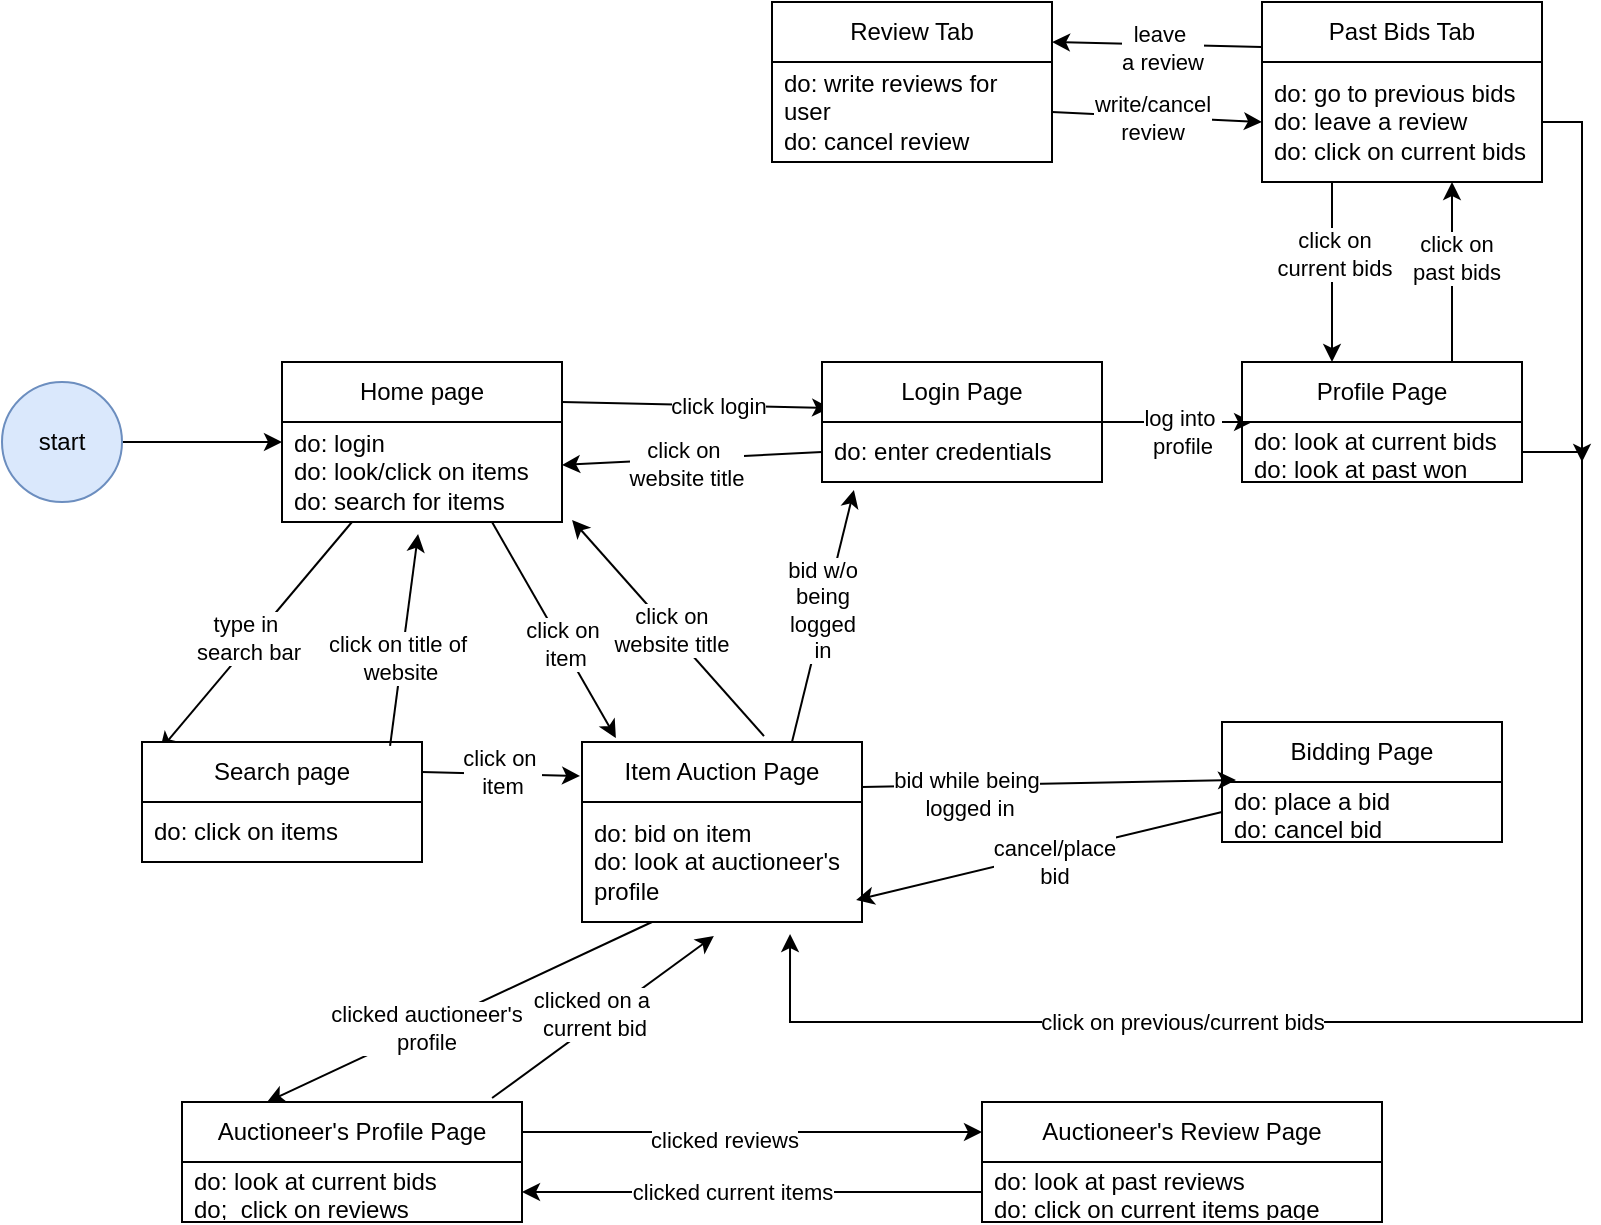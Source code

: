 <mxfile version="25.0.3">
  <diagram name="Page-1" id="1agGkvTVeX4yUtNEQBFE">
    <mxGraphModel dx="1050" dy="735" grid="1" gridSize="10" guides="1" tooltips="1" connect="1" arrows="1" fold="1" page="1" pageScale="1" pageWidth="850" pageHeight="1100" math="0" shadow="0">
      <root>
        <mxCell id="0" />
        <mxCell id="1" parent="0" />
        <mxCell id="4tzwzw1R5gHsPZP4VIoO-2" style="edgeStyle=orthogonalEdgeStyle;rounded=0;orthogonalLoop=1;jettySize=auto;html=1;exitX=1;exitY=0.5;exitDx=0;exitDy=0;" parent="1" source="4tzwzw1R5gHsPZP4VIoO-1" target="4tzwzw1R5gHsPZP4VIoO-3" edge="1">
          <mxGeometry relative="1" as="geometry">
            <mxPoint x="240" y="360" as="targetPoint" />
          </mxGeometry>
        </mxCell>
        <mxCell id="4tzwzw1R5gHsPZP4VIoO-1" value="start" style="ellipse;whiteSpace=wrap;html=1;aspect=fixed;fillColor=#dae8fc;strokeColor=#6c8ebf;" parent="1" vertex="1">
          <mxGeometry x="40" y="330" width="60" height="60" as="geometry" />
        </mxCell>
        <mxCell id="4tzwzw1R5gHsPZP4VIoO-29" style="edgeStyle=none;rounded=0;orthogonalLoop=1;jettySize=auto;html=1;exitX=0.25;exitY=1;exitDx=0;exitDy=0;entryX=0.064;entryY=0.067;entryDx=0;entryDy=0;entryPerimeter=0;" parent="1" source="4tzwzw1R5gHsPZP4VIoO-3" target="4tzwzw1R5gHsPZP4VIoO-9" edge="1">
          <mxGeometry relative="1" as="geometry" />
        </mxCell>
        <mxCell id="4tzwzw1R5gHsPZP4VIoO-31" value="&lt;div&gt;type in&amp;nbsp;&lt;/div&gt;&lt;div&gt;search bar&lt;/div&gt;" style="edgeLabel;html=1;align=center;verticalAlign=middle;resizable=0;points=[];" parent="4tzwzw1R5gHsPZP4VIoO-29" vertex="1" connectable="0">
          <mxGeometry x="0.046" y="-3" relative="1" as="geometry">
            <mxPoint as="offset" />
          </mxGeometry>
        </mxCell>
        <mxCell id="4tzwzw1R5gHsPZP4VIoO-30" style="edgeStyle=none;rounded=0;orthogonalLoop=1;jettySize=auto;html=1;exitX=0.75;exitY=1;exitDx=0;exitDy=0;entryX=0.121;entryY=-0.022;entryDx=0;entryDy=0;entryPerimeter=0;" parent="1" source="4tzwzw1R5gHsPZP4VIoO-3" target="4tzwzw1R5gHsPZP4VIoO-11" edge="1">
          <mxGeometry relative="1" as="geometry" />
        </mxCell>
        <mxCell id="4tzwzw1R5gHsPZP4VIoO-38" value="&lt;div&gt;click on&lt;/div&gt;&lt;div&gt;&amp;nbsp;item&lt;/div&gt;" style="edgeLabel;html=1;align=center;verticalAlign=middle;resizable=0;points=[];" parent="4tzwzw1R5gHsPZP4VIoO-30" vertex="1" connectable="0">
          <mxGeometry x="0.127" relative="1" as="geometry">
            <mxPoint as="offset" />
          </mxGeometry>
        </mxCell>
        <mxCell id="4tzwzw1R5gHsPZP4VIoO-41" style="edgeStyle=none;rounded=0;orthogonalLoop=1;jettySize=auto;html=1;exitX=1;exitY=0.25;exitDx=0;exitDy=0;entryX=0.029;entryY=0.383;entryDx=0;entryDy=0;entryPerimeter=0;" parent="1" source="4tzwzw1R5gHsPZP4VIoO-3" target="4tzwzw1R5gHsPZP4VIoO-13" edge="1">
          <mxGeometry relative="1" as="geometry" />
        </mxCell>
        <mxCell id="4tzwzw1R5gHsPZP4VIoO-42" value="click login" style="edgeLabel;html=1;align=center;verticalAlign=middle;resizable=0;points=[];" parent="4tzwzw1R5gHsPZP4VIoO-41" vertex="1" connectable="0">
          <mxGeometry x="0.164" relative="1" as="geometry">
            <mxPoint as="offset" />
          </mxGeometry>
        </mxCell>
        <mxCell id="4tzwzw1R5gHsPZP4VIoO-3" value="Home page" style="swimlane;fontStyle=0;childLayout=stackLayout;horizontal=1;startSize=30;horizontalStack=0;resizeParent=1;resizeParentMax=0;resizeLast=0;collapsible=1;marginBottom=0;whiteSpace=wrap;html=1;" parent="1" vertex="1">
          <mxGeometry x="180" y="320" width="140" height="80" as="geometry" />
        </mxCell>
        <mxCell id="4tzwzw1R5gHsPZP4VIoO-9" value="Search page" style="swimlane;fontStyle=0;childLayout=stackLayout;horizontal=1;startSize=30;horizontalStack=0;resizeParent=1;resizeParentMax=0;resizeLast=0;collapsible=1;marginBottom=0;whiteSpace=wrap;html=1;" parent="1" vertex="1">
          <mxGeometry x="110" y="510" width="140" height="60" as="geometry" />
        </mxCell>
        <mxCell id="4tzwzw1R5gHsPZP4VIoO-10" value="do: click on items" style="text;strokeColor=none;fillColor=none;align=left;verticalAlign=middle;spacingLeft=4;spacingRight=4;overflow=hidden;points=[[0,0.5],[1,0.5]];portConstraint=eastwest;rotatable=0;whiteSpace=wrap;html=1;" parent="4tzwzw1R5gHsPZP4VIoO-9" vertex="1">
          <mxGeometry y="30" width="140" height="30" as="geometry" />
        </mxCell>
        <mxCell id="4tzwzw1R5gHsPZP4VIoO-69" style="edgeStyle=none;rounded=0;orthogonalLoop=1;jettySize=auto;html=1;exitX=0.25;exitY=1;exitDx=0;exitDy=0;entryX=0.25;entryY=0;entryDx=0;entryDy=0;" parent="1" source="4tzwzw1R5gHsPZP4VIoO-11" target="4tzwzw1R5gHsPZP4VIoO-17" edge="1">
          <mxGeometry relative="1" as="geometry" />
        </mxCell>
        <mxCell id="4tzwzw1R5gHsPZP4VIoO-71" value="&lt;div&gt;clicked auctioneer&#39;s&lt;/div&gt;&lt;div&gt;profile&lt;br&gt;&lt;/div&gt;" style="edgeLabel;html=1;align=center;verticalAlign=middle;resizable=0;points=[];" parent="4tzwzw1R5gHsPZP4VIoO-69" vertex="1" connectable="0">
          <mxGeometry x="0.183" relative="1" as="geometry">
            <mxPoint as="offset" />
          </mxGeometry>
        </mxCell>
        <mxCell id="4tzwzw1R5gHsPZP4VIoO-11" value="Item Auction Page" style="swimlane;fontStyle=0;childLayout=stackLayout;horizontal=1;startSize=30;horizontalStack=0;resizeParent=1;resizeParentMax=0;resizeLast=0;collapsible=1;marginBottom=0;whiteSpace=wrap;html=1;" parent="1" vertex="1">
          <mxGeometry x="330" y="510" width="140" height="90" as="geometry" />
        </mxCell>
        <mxCell id="4tzwzw1R5gHsPZP4VIoO-12" value="&lt;div&gt;do: bid on item&lt;/div&gt;&lt;div&gt;do: look at auctioneer&#39;s profile&lt;br&gt;&lt;/div&gt;" style="text;strokeColor=none;fillColor=none;align=left;verticalAlign=middle;spacingLeft=4;spacingRight=4;overflow=hidden;points=[[0,0.5],[1,0.5]];portConstraint=eastwest;rotatable=0;whiteSpace=wrap;html=1;" parent="4tzwzw1R5gHsPZP4VIoO-11" vertex="1">
          <mxGeometry y="30" width="140" height="60" as="geometry" />
        </mxCell>
        <mxCell id="4tzwzw1R5gHsPZP4VIoO-45" style="edgeStyle=none;rounded=0;orthogonalLoop=1;jettySize=auto;html=1;exitX=1;exitY=0.5;exitDx=0;exitDy=0;entryX=0.036;entryY=0;entryDx=0;entryDy=0;entryPerimeter=0;" parent="1" source="4tzwzw1R5gHsPZP4VIoO-13" target="4tzwzw1R5gHsPZP4VIoO-22" edge="1">
          <mxGeometry relative="1" as="geometry" />
        </mxCell>
        <mxCell id="4tzwzw1R5gHsPZP4VIoO-48" value="&lt;div&gt;log into&amp;nbsp;&lt;/div&gt;&lt;div&gt;profile&lt;/div&gt;" style="edgeLabel;html=1;align=center;verticalAlign=middle;resizable=0;points=[];" parent="4tzwzw1R5gHsPZP4VIoO-45" vertex="1" connectable="0">
          <mxGeometry x="0.066" y="-5" relative="1" as="geometry">
            <mxPoint as="offset" />
          </mxGeometry>
        </mxCell>
        <mxCell id="4tzwzw1R5gHsPZP4VIoO-13" value="Login Page" style="swimlane;fontStyle=0;childLayout=stackLayout;horizontal=1;startSize=30;horizontalStack=0;resizeParent=1;resizeParentMax=0;resizeLast=0;collapsible=1;marginBottom=0;whiteSpace=wrap;html=1;" parent="1" vertex="1">
          <mxGeometry x="450" y="320" width="140" height="60" as="geometry" />
        </mxCell>
        <mxCell id="4tzwzw1R5gHsPZP4VIoO-14" value="do: enter credentials" style="text;strokeColor=none;fillColor=none;align=left;verticalAlign=middle;spacingLeft=4;spacingRight=4;overflow=hidden;points=[[0,0.5],[1,0.5]];portConstraint=eastwest;rotatable=0;whiteSpace=wrap;html=1;" parent="4tzwzw1R5gHsPZP4VIoO-13" vertex="1">
          <mxGeometry y="30" width="140" height="30" as="geometry" />
        </mxCell>
        <mxCell id="4tzwzw1R5gHsPZP4VIoO-15" value="Bidding Page" style="swimlane;fontStyle=0;childLayout=stackLayout;horizontal=1;startSize=30;horizontalStack=0;resizeParent=1;resizeParentMax=0;resizeLast=0;collapsible=1;marginBottom=0;whiteSpace=wrap;html=1;" parent="1" vertex="1">
          <mxGeometry x="650" y="500" width="140" height="60" as="geometry" />
        </mxCell>
        <mxCell id="4tzwzw1R5gHsPZP4VIoO-16" value="&lt;div&gt;do: place a bid&lt;/div&gt;&lt;div&gt;do: cancel bid&lt;br&gt;&lt;/div&gt;" style="text;strokeColor=none;fillColor=none;align=left;verticalAlign=middle;spacingLeft=4;spacingRight=4;overflow=hidden;points=[[0,0.5],[1,0.5]];portConstraint=eastwest;rotatable=0;whiteSpace=wrap;html=1;" parent="4tzwzw1R5gHsPZP4VIoO-15" vertex="1">
          <mxGeometry y="30" width="140" height="30" as="geometry" />
        </mxCell>
        <mxCell id="4tzwzw1R5gHsPZP4VIoO-73" style="edgeStyle=none;rounded=0;orthogonalLoop=1;jettySize=auto;html=1;exitX=1;exitY=0.25;exitDx=0;exitDy=0;entryX=0;entryY=0.25;entryDx=0;entryDy=0;" parent="1" source="4tzwzw1R5gHsPZP4VIoO-17" target="4tzwzw1R5gHsPZP4VIoO-19" edge="1">
          <mxGeometry relative="1" as="geometry" />
        </mxCell>
        <mxCell id="4tzwzw1R5gHsPZP4VIoO-74" value="clicked reviews" style="edgeLabel;html=1;align=center;verticalAlign=middle;resizable=0;points=[];" parent="4tzwzw1R5gHsPZP4VIoO-73" vertex="1" connectable="0">
          <mxGeometry x="-0.122" y="-4" relative="1" as="geometry">
            <mxPoint as="offset" />
          </mxGeometry>
        </mxCell>
        <mxCell id="4tzwzw1R5gHsPZP4VIoO-17" value="Auctioneer&#39;s Profile Page" style="swimlane;fontStyle=0;childLayout=stackLayout;horizontal=1;startSize=30;horizontalStack=0;resizeParent=1;resizeParentMax=0;resizeLast=0;collapsible=1;marginBottom=0;whiteSpace=wrap;html=1;" parent="1" vertex="1">
          <mxGeometry x="130" y="690" width="170" height="60" as="geometry" />
        </mxCell>
        <mxCell id="4tzwzw1R5gHsPZP4VIoO-18" value="&lt;div&gt;do: look at current bids&lt;/div&gt;&lt;div&gt;do;&amp;nbsp; click on reviews&lt;br&gt;&lt;/div&gt;" style="text;strokeColor=none;fillColor=none;align=left;verticalAlign=middle;spacingLeft=4;spacingRight=4;overflow=hidden;points=[[0,0.5],[1,0.5]];portConstraint=eastwest;rotatable=0;whiteSpace=wrap;html=1;" parent="4tzwzw1R5gHsPZP4VIoO-17" vertex="1">
          <mxGeometry y="30" width="170" height="30" as="geometry" />
        </mxCell>
        <mxCell id="4tzwzw1R5gHsPZP4VIoO-75" style="edgeStyle=none;rounded=0;orthogonalLoop=1;jettySize=auto;html=1;exitX=0;exitY=0.75;exitDx=0;exitDy=0;entryX=1;entryY=0.5;entryDx=0;entryDy=0;" parent="1" source="4tzwzw1R5gHsPZP4VIoO-19" target="4tzwzw1R5gHsPZP4VIoO-18" edge="1">
          <mxGeometry relative="1" as="geometry" />
        </mxCell>
        <mxCell id="4tzwzw1R5gHsPZP4VIoO-76" value="clicked current items" style="edgeLabel;html=1;align=center;verticalAlign=middle;resizable=0;points=[];" parent="4tzwzw1R5gHsPZP4VIoO-75" vertex="1" connectable="0">
          <mxGeometry x="0.087" relative="1" as="geometry">
            <mxPoint as="offset" />
          </mxGeometry>
        </mxCell>
        <mxCell id="4tzwzw1R5gHsPZP4VIoO-19" value="Auctioneer&#39;s Review Page" style="swimlane;fontStyle=0;childLayout=stackLayout;horizontal=1;startSize=30;horizontalStack=0;resizeParent=1;resizeParentMax=0;resizeLast=0;collapsible=1;marginBottom=0;whiteSpace=wrap;html=1;" parent="1" vertex="1">
          <mxGeometry x="530" y="690" width="200" height="60" as="geometry" />
        </mxCell>
        <mxCell id="4tzwzw1R5gHsPZP4VIoO-20" value="&lt;div&gt;do: look at past reviews&lt;/div&gt;&lt;div&gt;do: click on current items page&lt;br&gt;&lt;/div&gt;" style="text;strokeColor=none;fillColor=none;align=left;verticalAlign=middle;spacingLeft=4;spacingRight=4;overflow=hidden;points=[[0,0.5],[1,0.5]];portConstraint=eastwest;rotatable=0;whiteSpace=wrap;html=1;" parent="4tzwzw1R5gHsPZP4VIoO-19" vertex="1">
          <mxGeometry y="30" width="200" height="30" as="geometry" />
        </mxCell>
        <mxCell id="4tzwzw1R5gHsPZP4VIoO-78" style="edgeStyle=none;rounded=0;orthogonalLoop=1;jettySize=auto;html=1;exitX=1;exitY=0.75;exitDx=0;exitDy=0;entryX=0.743;entryY=1.1;entryDx=0;entryDy=0;entryPerimeter=0;" parent="1" source="4tzwzw1R5gHsPZP4VIoO-21" target="4tzwzw1R5gHsPZP4VIoO-12" edge="1">
          <mxGeometry relative="1" as="geometry">
            <mxPoint x="430" y="630" as="targetPoint" />
            <Array as="points">
              <mxPoint x="830" y="365" />
              <mxPoint x="830" y="650" />
              <mxPoint x="434" y="650" />
            </Array>
          </mxGeometry>
        </mxCell>
        <mxCell id="4tzwzw1R5gHsPZP4VIoO-80" value="click on previous/current bids" style="edgeLabel;html=1;align=center;verticalAlign=middle;resizable=0;points=[];" parent="4tzwzw1R5gHsPZP4VIoO-78" vertex="1" connectable="0">
          <mxGeometry x="0.33" y="6" relative="1" as="geometry">
            <mxPoint x="-13" y="-6" as="offset" />
          </mxGeometry>
        </mxCell>
        <mxCell id="4tzwzw1R5gHsPZP4VIoO-21" value="Profile Page" style="swimlane;fontStyle=0;childLayout=stackLayout;horizontal=1;startSize=30;horizontalStack=0;resizeParent=1;resizeParentMax=0;resizeLast=0;collapsible=1;marginBottom=0;whiteSpace=wrap;html=1;" parent="1" vertex="1">
          <mxGeometry x="660" y="320" width="140" height="60" as="geometry" />
        </mxCell>
        <mxCell id="4tzwzw1R5gHsPZP4VIoO-22" value="&lt;div&gt;do: look at current bids&lt;/div&gt;&lt;div&gt;do: look at past won bids&lt;br&gt;&lt;/div&gt;" style="text;strokeColor=none;fillColor=none;align=left;verticalAlign=middle;spacingLeft=4;spacingRight=4;overflow=hidden;points=[[0,0.5],[1,0.5]];portConstraint=eastwest;rotatable=0;whiteSpace=wrap;html=1;" parent="4tzwzw1R5gHsPZP4VIoO-21" vertex="1">
          <mxGeometry y="30" width="140" height="30" as="geometry" />
        </mxCell>
        <mxCell id="4tzwzw1R5gHsPZP4VIoO-23" value="Review Tab" style="swimlane;fontStyle=0;childLayout=stackLayout;horizontal=1;startSize=30;horizontalStack=0;resizeParent=1;resizeParentMax=0;resizeLast=0;collapsible=1;marginBottom=0;whiteSpace=wrap;html=1;" parent="1" vertex="1">
          <mxGeometry x="425" y="140" width="140" height="80" as="geometry" />
        </mxCell>
        <mxCell id="4tzwzw1R5gHsPZP4VIoO-24" value="&lt;div&gt;do: write reviews for user&lt;/div&gt;&lt;div&gt;do: cancel review &lt;br&gt;&lt;/div&gt;" style="text;strokeColor=none;fillColor=none;align=left;verticalAlign=middle;spacingLeft=4;spacingRight=4;overflow=hidden;points=[[0,0.5],[1,0.5]];portConstraint=eastwest;rotatable=0;whiteSpace=wrap;html=1;" parent="4tzwzw1R5gHsPZP4VIoO-23" vertex="1">
          <mxGeometry y="30" width="140" height="50" as="geometry" />
        </mxCell>
        <mxCell id="4tzwzw1R5gHsPZP4VIoO-50" style="edgeStyle=none;rounded=0;orthogonalLoop=1;jettySize=auto;html=1;exitX=0;exitY=0.25;exitDx=0;exitDy=0;entryX=1;entryY=0.25;entryDx=0;entryDy=0;" parent="1" source="4tzwzw1R5gHsPZP4VIoO-25" target="4tzwzw1R5gHsPZP4VIoO-23" edge="1">
          <mxGeometry relative="1" as="geometry" />
        </mxCell>
        <mxCell id="4tzwzw1R5gHsPZP4VIoO-55" value="&lt;div&gt;leave&amp;nbsp;&lt;/div&gt;&lt;div&gt;a review&lt;/div&gt;" style="edgeLabel;html=1;align=center;verticalAlign=middle;resizable=0;points=[];" parent="4tzwzw1R5gHsPZP4VIoO-50" vertex="1" connectable="0">
          <mxGeometry x="0.39" y="2" relative="1" as="geometry">
            <mxPoint x="23" as="offset" />
          </mxGeometry>
        </mxCell>
        <mxCell id="4tzwzw1R5gHsPZP4VIoO-25" value="Past Bids Tab" style="swimlane;fontStyle=0;childLayout=stackLayout;horizontal=1;startSize=30;horizontalStack=0;resizeParent=1;resizeParentMax=0;resizeLast=0;collapsible=1;marginBottom=0;whiteSpace=wrap;html=1;" parent="1" vertex="1">
          <mxGeometry x="670" y="140" width="140" height="90" as="geometry" />
        </mxCell>
        <mxCell id="4tzwzw1R5gHsPZP4VIoO-79" style="edgeStyle=none;rounded=0;orthogonalLoop=1;jettySize=auto;html=1;exitX=1;exitY=0.5;exitDx=0;exitDy=0;" parent="4tzwzw1R5gHsPZP4VIoO-25" source="4tzwzw1R5gHsPZP4VIoO-26" edge="1">
          <mxGeometry relative="1" as="geometry">
            <mxPoint x="160" y="230" as="targetPoint" />
            <Array as="points">
              <mxPoint x="160" y="60" />
            </Array>
          </mxGeometry>
        </mxCell>
        <mxCell id="4tzwzw1R5gHsPZP4VIoO-26" value="&lt;div&gt;do: go to previous bids&lt;/div&gt;&lt;div&gt;do: leave a review&lt;/div&gt;&lt;div&gt;do: click on current bids&lt;br&gt;&lt;/div&gt;" style="text;strokeColor=none;fillColor=none;align=left;verticalAlign=middle;spacingLeft=4;spacingRight=4;overflow=hidden;points=[[0,0.5],[1,0.5]];portConstraint=eastwest;rotatable=0;whiteSpace=wrap;html=1;" parent="4tzwzw1R5gHsPZP4VIoO-25" vertex="1">
          <mxGeometry y="30" width="140" height="60" as="geometry" />
        </mxCell>
        <mxCell id="4tzwzw1R5gHsPZP4VIoO-4" value="&lt;div&gt;do: login&lt;/div&gt;&lt;div&gt;do: look/click on items&lt;/div&gt;&lt;div&gt;do: search for items&lt;br&gt;&lt;/div&gt;" style="text;strokeColor=none;fillColor=none;align=left;verticalAlign=middle;spacingLeft=4;spacingRight=4;overflow=hidden;points=[[0,0.5],[1,0.5]];portConstraint=eastwest;rotatable=0;whiteSpace=wrap;html=1;" parent="1" vertex="1">
          <mxGeometry x="180" y="350" width="140" height="50" as="geometry" />
        </mxCell>
        <mxCell id="4tzwzw1R5gHsPZP4VIoO-33" style="edgeStyle=none;rounded=0;orthogonalLoop=1;jettySize=auto;html=1;exitX=0.886;exitY=0.033;exitDx=0;exitDy=0;entryX=0.486;entryY=1.12;entryDx=0;entryDy=0;entryPerimeter=0;exitPerimeter=0;" parent="1" source="4tzwzw1R5gHsPZP4VIoO-9" target="4tzwzw1R5gHsPZP4VIoO-4" edge="1">
          <mxGeometry relative="1" as="geometry" />
        </mxCell>
        <mxCell id="4tzwzw1R5gHsPZP4VIoO-35" value="&lt;div&gt;click on title of&amp;nbsp;&lt;/div&gt;&lt;div&gt;website&lt;/div&gt;" style="edgeLabel;html=1;align=center;verticalAlign=middle;resizable=0;points=[];" parent="4tzwzw1R5gHsPZP4VIoO-33" vertex="1" connectable="0">
          <mxGeometry x="-0.18" y="1" relative="1" as="geometry">
            <mxPoint as="offset" />
          </mxGeometry>
        </mxCell>
        <mxCell id="4tzwzw1R5gHsPZP4VIoO-37" style="edgeStyle=none;rounded=0;orthogonalLoop=1;jettySize=auto;html=1;exitX=0.65;exitY=-0.033;exitDx=0;exitDy=0;entryX=1.036;entryY=0.98;entryDx=0;entryDy=0;entryPerimeter=0;exitPerimeter=0;" parent="1" source="4tzwzw1R5gHsPZP4VIoO-11" target="4tzwzw1R5gHsPZP4VIoO-4" edge="1">
          <mxGeometry relative="1" as="geometry" />
        </mxCell>
        <mxCell id="4tzwzw1R5gHsPZP4VIoO-39" value="&lt;div&gt;click on&amp;nbsp;&lt;/div&gt;&lt;div&gt;website title&amp;nbsp; &lt;/div&gt;" style="edgeLabel;html=1;align=center;verticalAlign=middle;resizable=0;points=[];" parent="4tzwzw1R5gHsPZP4VIoO-37" vertex="1" connectable="0">
          <mxGeometry x="-0.031" y="-2" relative="1" as="geometry">
            <mxPoint as="offset" />
          </mxGeometry>
        </mxCell>
        <mxCell id="4tzwzw1R5gHsPZP4VIoO-43" style="edgeStyle=none;rounded=0;orthogonalLoop=1;jettySize=auto;html=1;exitX=0;exitY=0.5;exitDx=0;exitDy=0;" parent="1" source="4tzwzw1R5gHsPZP4VIoO-14" target="4tzwzw1R5gHsPZP4VIoO-4" edge="1">
          <mxGeometry relative="1" as="geometry" />
        </mxCell>
        <mxCell id="4tzwzw1R5gHsPZP4VIoO-44" value="&lt;div&gt;click on&amp;nbsp;&lt;/div&gt;&lt;div&gt;website title&lt;/div&gt;" style="edgeLabel;html=1;align=center;verticalAlign=middle;resizable=0;points=[];" parent="4tzwzw1R5gHsPZP4VIoO-43" vertex="1" connectable="0">
          <mxGeometry x="0.047" y="2" relative="1" as="geometry">
            <mxPoint as="offset" />
          </mxGeometry>
        </mxCell>
        <mxCell id="4tzwzw1R5gHsPZP4VIoO-49" style="edgeStyle=none;rounded=0;orthogonalLoop=1;jettySize=auto;html=1;exitX=0.25;exitY=1;exitDx=0;exitDy=0;" parent="1" source="4tzwzw1R5gHsPZP4VIoO-25" edge="1">
          <mxGeometry relative="1" as="geometry">
            <mxPoint x="705" y="320" as="targetPoint" />
          </mxGeometry>
        </mxCell>
        <mxCell id="4tzwzw1R5gHsPZP4VIoO-53" value="&lt;div&gt;click on &lt;br&gt;&lt;/div&gt;&lt;div&gt;current bids&lt;br&gt;&lt;/div&gt;" style="edgeLabel;html=1;align=center;verticalAlign=middle;resizable=0;points=[];" parent="4tzwzw1R5gHsPZP4VIoO-49" vertex="1" connectable="0">
          <mxGeometry x="-0.2" y="1" relative="1" as="geometry">
            <mxPoint as="offset" />
          </mxGeometry>
        </mxCell>
        <mxCell id="4tzwzw1R5gHsPZP4VIoO-52" style="edgeStyle=none;rounded=0;orthogonalLoop=1;jettySize=auto;html=1;exitX=0.75;exitY=0;exitDx=0;exitDy=0;" parent="1" source="4tzwzw1R5gHsPZP4VIoO-21" edge="1">
          <mxGeometry relative="1" as="geometry">
            <mxPoint x="765" y="320" as="sourcePoint" />
            <mxPoint x="765" y="230" as="targetPoint" />
          </mxGeometry>
        </mxCell>
        <mxCell id="4tzwzw1R5gHsPZP4VIoO-54" value="&lt;div&gt;click on&lt;/div&gt;&lt;div&gt;past bids&lt;br&gt;&lt;/div&gt;" style="edgeLabel;html=1;align=center;verticalAlign=middle;resizable=0;points=[];" parent="4tzwzw1R5gHsPZP4VIoO-52" vertex="1" connectable="0">
          <mxGeometry x="0.156" y="-2" relative="1" as="geometry">
            <mxPoint as="offset" />
          </mxGeometry>
        </mxCell>
        <mxCell id="4tzwzw1R5gHsPZP4VIoO-56" style="edgeStyle=none;rounded=0;orthogonalLoop=1;jettySize=auto;html=1;exitX=1;exitY=0.5;exitDx=0;exitDy=0;entryX=0;entryY=0.5;entryDx=0;entryDy=0;" parent="1" source="4tzwzw1R5gHsPZP4VIoO-24" target="4tzwzw1R5gHsPZP4VIoO-26" edge="1">
          <mxGeometry relative="1" as="geometry" />
        </mxCell>
        <mxCell id="4tzwzw1R5gHsPZP4VIoO-57" value="&lt;div&gt;write/cancel&lt;/div&gt;&lt;div&gt;review&lt;br&gt;&lt;/div&gt;" style="edgeLabel;html=1;align=center;verticalAlign=middle;resizable=0;points=[];" parent="4tzwzw1R5gHsPZP4VIoO-56" vertex="1" connectable="0">
          <mxGeometry x="-0.048" relative="1" as="geometry">
            <mxPoint as="offset" />
          </mxGeometry>
        </mxCell>
        <mxCell id="4tzwzw1R5gHsPZP4VIoO-58" style="edgeStyle=none;rounded=0;orthogonalLoop=1;jettySize=auto;html=1;exitX=0.75;exitY=0;exitDx=0;exitDy=0;entryX=0.114;entryY=1.133;entryDx=0;entryDy=0;entryPerimeter=0;" parent="1" source="4tzwzw1R5gHsPZP4VIoO-11" target="4tzwzw1R5gHsPZP4VIoO-14" edge="1">
          <mxGeometry relative="1" as="geometry" />
        </mxCell>
        <mxCell id="4tzwzw1R5gHsPZP4VIoO-60" value="&lt;div&gt;bid w/o&lt;/div&gt;&lt;div&gt;being&lt;/div&gt;&lt;div&gt;logged&lt;/div&gt;&lt;div&gt;in&lt;br&gt;&lt;/div&gt;" style="edgeLabel;html=1;align=center;verticalAlign=middle;resizable=0;points=[];" parent="4tzwzw1R5gHsPZP4VIoO-58" vertex="1" connectable="0">
          <mxGeometry x="0.043" y="1" relative="1" as="geometry">
            <mxPoint as="offset" />
          </mxGeometry>
        </mxCell>
        <mxCell id="4tzwzw1R5gHsPZP4VIoO-63" style="edgeStyle=none;rounded=0;orthogonalLoop=1;jettySize=auto;html=1;exitX=1;exitY=0.25;exitDx=0;exitDy=0;entryX=0.05;entryY=-0.033;entryDx=0;entryDy=0;entryPerimeter=0;" parent="1" source="4tzwzw1R5gHsPZP4VIoO-11" target="4tzwzw1R5gHsPZP4VIoO-16" edge="1">
          <mxGeometry relative="1" as="geometry" />
        </mxCell>
        <mxCell id="4tzwzw1R5gHsPZP4VIoO-65" value="&lt;div&gt;bid while being&lt;/div&gt;&lt;div&gt;&amp;nbsp;logged in&lt;br&gt;&lt;/div&gt;" style="edgeLabel;html=1;align=center;verticalAlign=middle;resizable=0;points=[];" parent="4tzwzw1R5gHsPZP4VIoO-63" vertex="1" connectable="0">
          <mxGeometry x="-0.445" y="-4" relative="1" as="geometry">
            <mxPoint as="offset" />
          </mxGeometry>
        </mxCell>
        <mxCell id="4tzwzw1R5gHsPZP4VIoO-64" style="edgeStyle=none;rounded=0;orthogonalLoop=1;jettySize=auto;html=1;exitX=0;exitY=0.5;exitDx=0;exitDy=0;entryX=0.979;entryY=0.817;entryDx=0;entryDy=0;entryPerimeter=0;" parent="1" source="4tzwzw1R5gHsPZP4VIoO-16" target="4tzwzw1R5gHsPZP4VIoO-12" edge="1">
          <mxGeometry relative="1" as="geometry" />
        </mxCell>
        <mxCell id="4tzwzw1R5gHsPZP4VIoO-66" value="&lt;div&gt;cancel/place &lt;br&gt;&lt;/div&gt;&lt;div&gt;bid&lt;br&gt;&lt;/div&gt;" style="edgeLabel;html=1;align=center;verticalAlign=middle;resizable=0;points=[];" parent="4tzwzw1R5gHsPZP4VIoO-64" vertex="1" connectable="0">
          <mxGeometry x="-0.25" y="-2" relative="1" as="geometry">
            <mxPoint x="-15" y="10" as="offset" />
          </mxGeometry>
        </mxCell>
        <mxCell id="4tzwzw1R5gHsPZP4VIoO-67" style="edgeStyle=none;rounded=0;orthogonalLoop=1;jettySize=auto;html=1;exitX=1;exitY=0.25;exitDx=0;exitDy=0;entryX=-0.007;entryY=0.189;entryDx=0;entryDy=0;entryPerimeter=0;" parent="1" source="4tzwzw1R5gHsPZP4VIoO-9" target="4tzwzw1R5gHsPZP4VIoO-11" edge="1">
          <mxGeometry relative="1" as="geometry" />
        </mxCell>
        <mxCell id="4tzwzw1R5gHsPZP4VIoO-68" value="&lt;div&gt;click on&amp;nbsp;&lt;/div&gt;&lt;div&gt;item&lt;/div&gt;" style="edgeLabel;html=1;align=center;verticalAlign=middle;resizable=0;points=[];" parent="4tzwzw1R5gHsPZP4VIoO-67" vertex="1" connectable="0">
          <mxGeometry x="-0.368" y="1" relative="1" as="geometry">
            <mxPoint x="15" as="offset" />
          </mxGeometry>
        </mxCell>
        <mxCell id="4tzwzw1R5gHsPZP4VIoO-70" style="edgeStyle=none;rounded=0;orthogonalLoop=1;jettySize=auto;html=1;exitX=0.912;exitY=-0.033;exitDx=0;exitDy=0;entryX=0.471;entryY=1.117;entryDx=0;entryDy=0;entryPerimeter=0;exitPerimeter=0;" parent="1" source="4tzwzw1R5gHsPZP4VIoO-17" target="4tzwzw1R5gHsPZP4VIoO-12" edge="1">
          <mxGeometry relative="1" as="geometry" />
        </mxCell>
        <mxCell id="4tzwzw1R5gHsPZP4VIoO-72" value="&lt;div&gt;clicked on a&amp;nbsp;&lt;/div&gt;&lt;div&gt;current bid&lt;br&gt;&lt;/div&gt;" style="edgeLabel;html=1;align=center;verticalAlign=middle;resizable=0;points=[];" parent="4tzwzw1R5gHsPZP4VIoO-70" vertex="1" connectable="0">
          <mxGeometry x="-0.031" y="5" relative="1" as="geometry">
            <mxPoint y="1" as="offset" />
          </mxGeometry>
        </mxCell>
      </root>
    </mxGraphModel>
  </diagram>
</mxfile>

